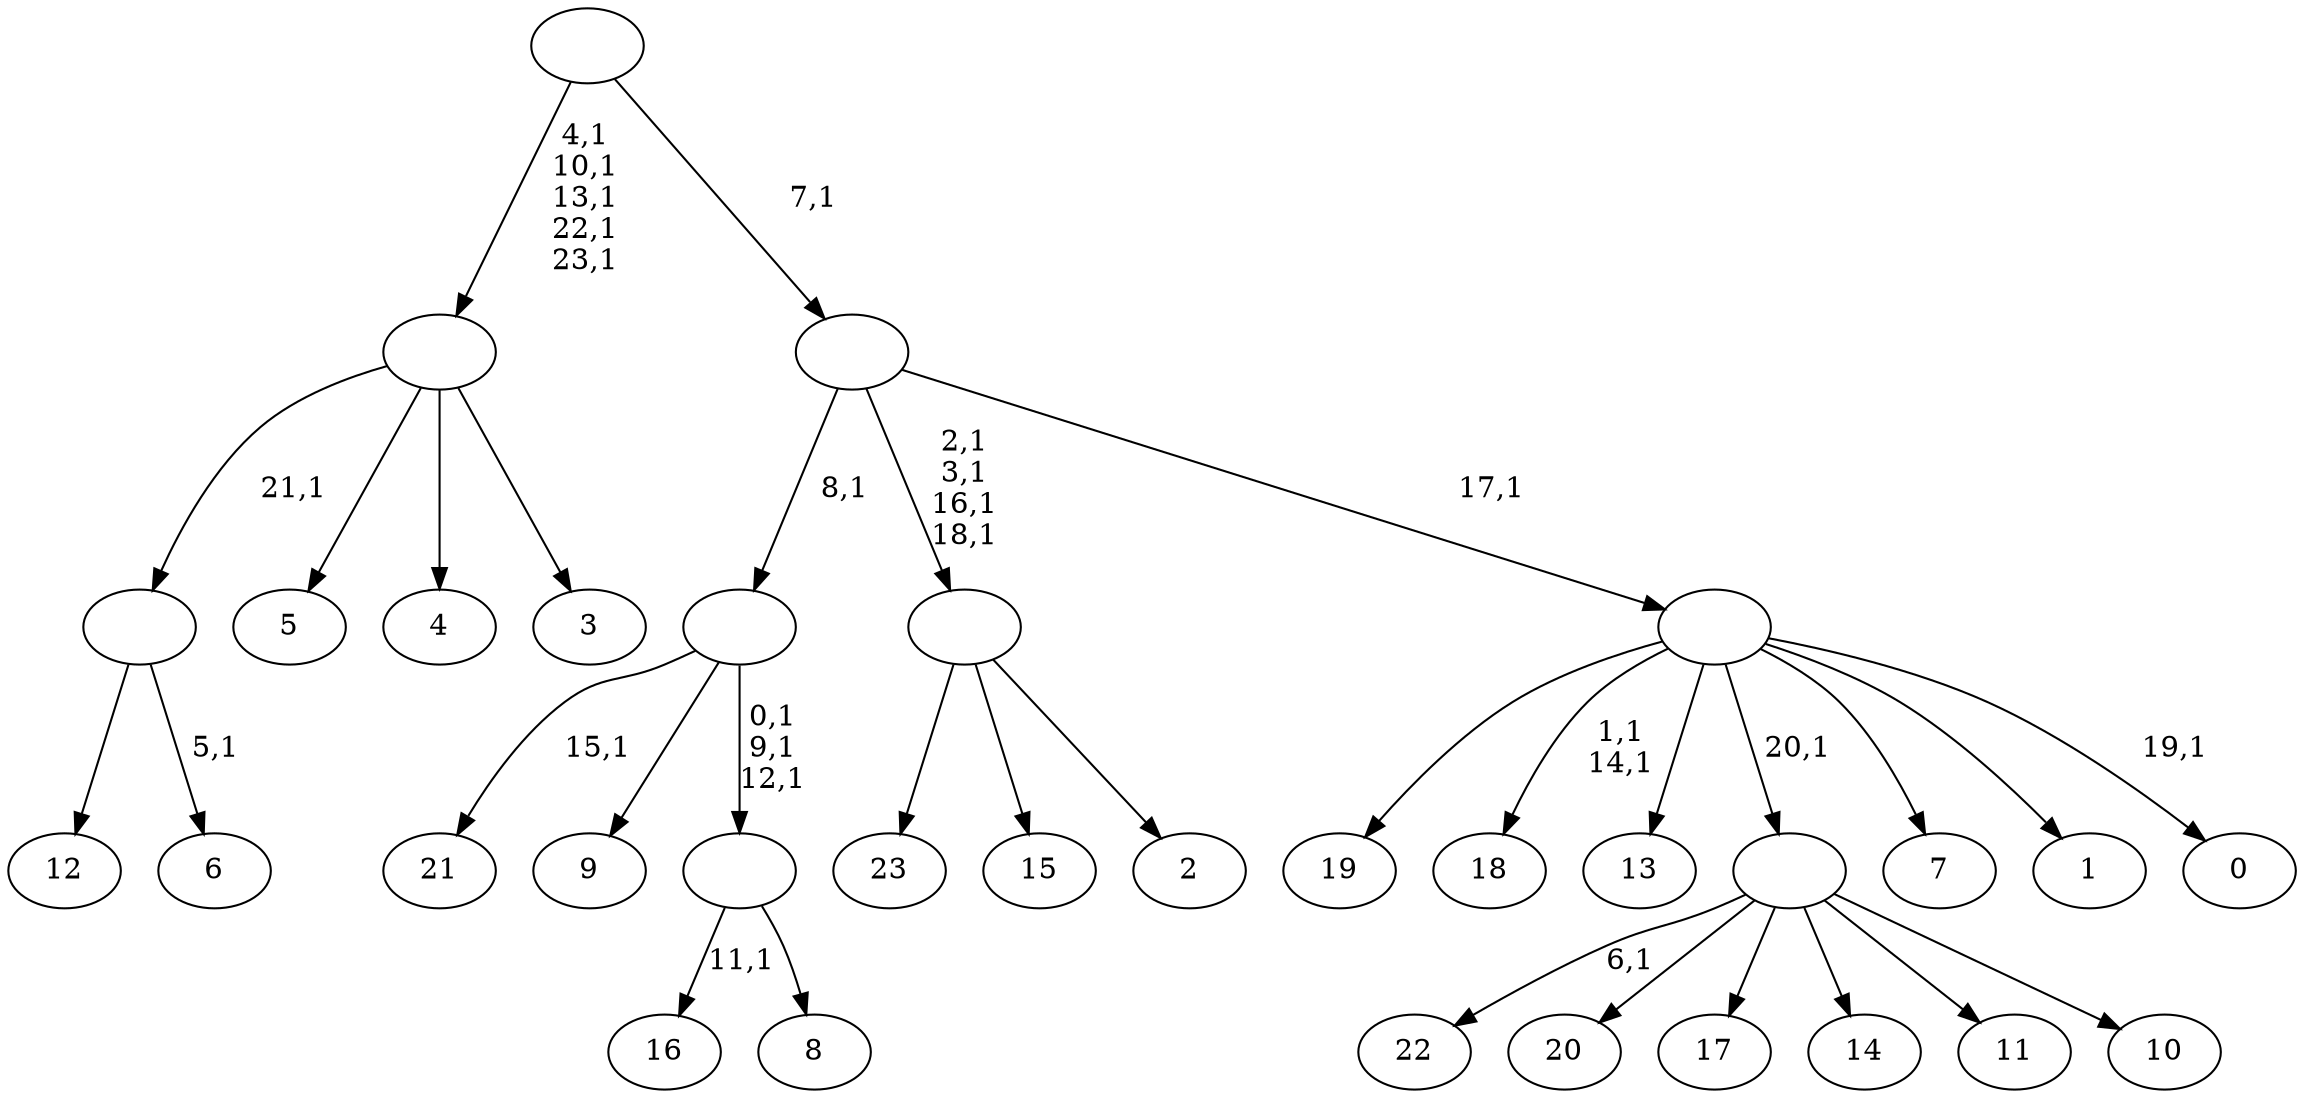 digraph T {
	48 [label="23"]
	47 [label="22"]
	45 [label="21"]
	43 [label="20"]
	42 [label="19"]
	41 [label="18"]
	38 [label="17"]
	37 [label="16"]
	35 [label="15"]
	34 [label="14"]
	33 [label="13"]
	32 [label="12"]
	31 [label="11"]
	30 [label="10"]
	29 [label=""]
	28 [label="9"]
	27 [label="8"]
	26 [label=""]
	23 [label=""]
	22 [label="7"]
	21 [label="6"]
	19 [label=""]
	18 [label="5"]
	17 [label="4"]
	16 [label="3"]
	15 [label=""]
	10 [label="2"]
	9 [label=""]
	5 [label="1"]
	4 [label="0"]
	2 [label=""]
	1 [label=""]
	0 [label=""]
	29 -> 47 [label="6,1"]
	29 -> 43 [label=""]
	29 -> 38 [label=""]
	29 -> 34 [label=""]
	29 -> 31 [label=""]
	29 -> 30 [label=""]
	26 -> 37 [label="11,1"]
	26 -> 27 [label=""]
	23 -> 26 [label="0,1\n9,1\n12,1"]
	23 -> 45 [label="15,1"]
	23 -> 28 [label=""]
	19 -> 21 [label="5,1"]
	19 -> 32 [label=""]
	15 -> 19 [label="21,1"]
	15 -> 18 [label=""]
	15 -> 17 [label=""]
	15 -> 16 [label=""]
	9 -> 48 [label=""]
	9 -> 35 [label=""]
	9 -> 10 [label=""]
	2 -> 4 [label="19,1"]
	2 -> 41 [label="1,1\n14,1"]
	2 -> 42 [label=""]
	2 -> 33 [label=""]
	2 -> 29 [label="20,1"]
	2 -> 22 [label=""]
	2 -> 5 [label=""]
	1 -> 9 [label="2,1\n3,1\n16,1\n18,1"]
	1 -> 23 [label="8,1"]
	1 -> 2 [label="17,1"]
	0 -> 15 [label="4,1\n10,1\n13,1\n22,1\n23,1"]
	0 -> 1 [label="7,1"]
}
